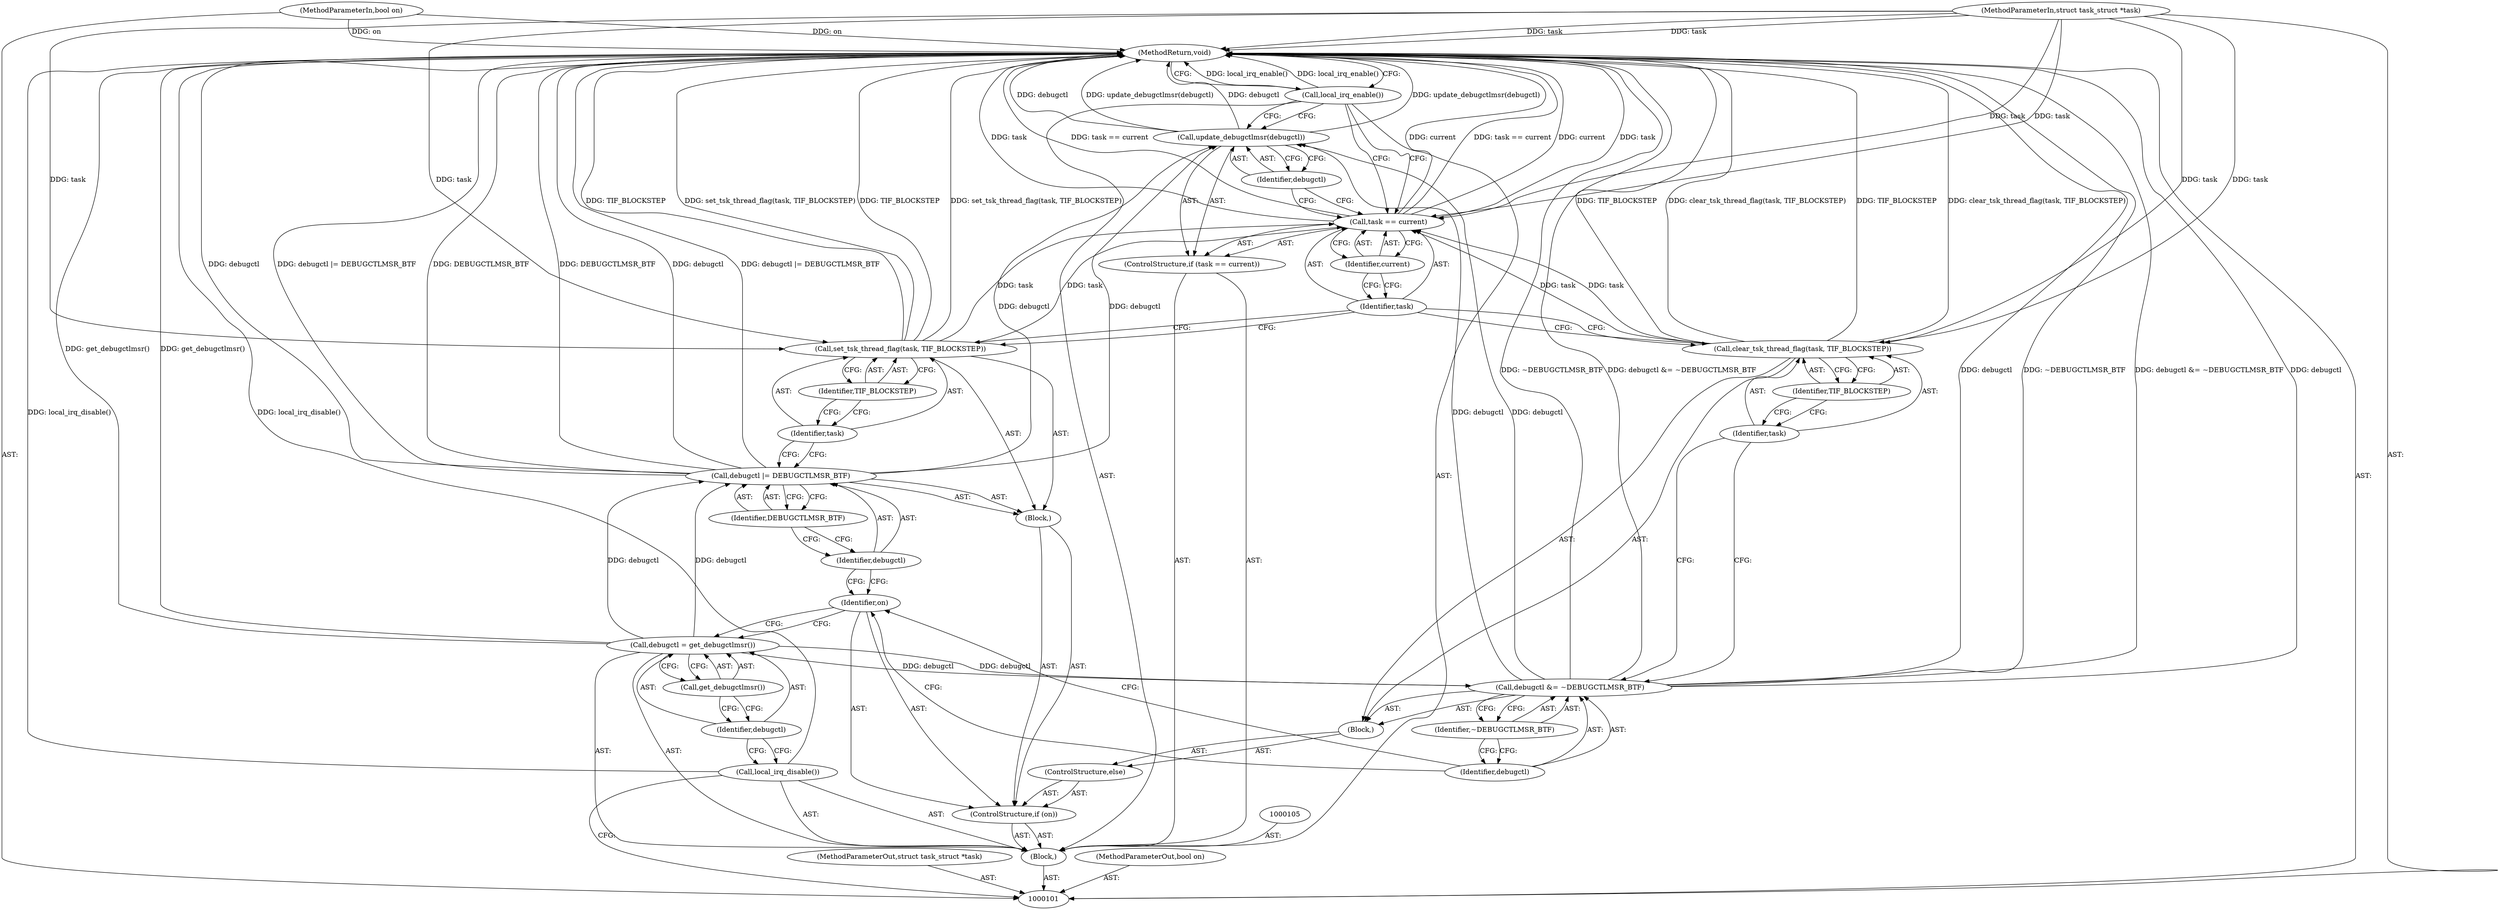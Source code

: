 digraph "0_linux_9899d11f654474d2d54ea52ceaa2a1f4db3abd68" {
"1000134" [label="(MethodReturn,void)"];
"1000102" [label="(MethodParameterIn,struct task_struct *task)"];
"1000184" [label="(MethodParameterOut,struct task_struct *task)"];
"1000103" [label="(MethodParameterIn,bool on)"];
"1000185" [label="(MethodParameterOut,bool on)"];
"1000106" [label="(Call,local_irq_disable())"];
"1000109" [label="(Call,get_debugctlmsr())"];
"1000107" [label="(Call,debugctl = get_debugctlmsr())"];
"1000108" [label="(Identifier,debugctl)"];
"1000110" [label="(ControlStructure,if (on))"];
"1000111" [label="(Identifier,on)"];
"1000112" [label="(Block,)"];
"1000115" [label="(Identifier,DEBUGCTLMSR_BTF)"];
"1000113" [label="(Call,debugctl |= DEBUGCTLMSR_BTF)"];
"1000114" [label="(Identifier,debugctl)"];
"1000116" [label="(Call,set_tsk_thread_flag(task, TIF_BLOCKSTEP))"];
"1000117" [label="(Identifier,task)"];
"1000118" [label="(Identifier,TIF_BLOCKSTEP)"];
"1000104" [label="(Block,)"];
"1000119" [label="(ControlStructure,else)"];
"1000120" [label="(Block,)"];
"1000123" [label="(Identifier,~DEBUGCTLMSR_BTF)"];
"1000121" [label="(Call,debugctl &= ~DEBUGCTLMSR_BTF)"];
"1000122" [label="(Identifier,debugctl)"];
"1000124" [label="(Call,clear_tsk_thread_flag(task, TIF_BLOCKSTEP))"];
"1000125" [label="(Identifier,task)"];
"1000126" [label="(Identifier,TIF_BLOCKSTEP)"];
"1000127" [label="(ControlStructure,if (task == current))"];
"1000130" [label="(Identifier,current)"];
"1000128" [label="(Call,task == current)"];
"1000129" [label="(Identifier,task)"];
"1000131" [label="(Call,update_debugctlmsr(debugctl))"];
"1000132" [label="(Identifier,debugctl)"];
"1000133" [label="(Call,local_irq_enable())"];
"1000134" -> "1000101"  [label="AST: "];
"1000134" -> "1000133"  [label="CFG: "];
"1000113" -> "1000134"  [label="DDG: debugctl"];
"1000113" -> "1000134"  [label="DDG: debugctl |= DEBUGCTLMSR_BTF"];
"1000113" -> "1000134"  [label="DDG: DEBUGCTLMSR_BTF"];
"1000116" -> "1000134"  [label="DDG: TIF_BLOCKSTEP"];
"1000116" -> "1000134"  [label="DDG: set_tsk_thread_flag(task, TIF_BLOCKSTEP)"];
"1000121" -> "1000134"  [label="DDG: debugctl"];
"1000121" -> "1000134"  [label="DDG: ~DEBUGCTLMSR_BTF"];
"1000121" -> "1000134"  [label="DDG: debugctl &= ~DEBUGCTLMSR_BTF"];
"1000128" -> "1000134"  [label="DDG: task == current"];
"1000128" -> "1000134"  [label="DDG: current"];
"1000128" -> "1000134"  [label="DDG: task"];
"1000124" -> "1000134"  [label="DDG: TIF_BLOCKSTEP"];
"1000124" -> "1000134"  [label="DDG: clear_tsk_thread_flag(task, TIF_BLOCKSTEP)"];
"1000131" -> "1000134"  [label="DDG: debugctl"];
"1000131" -> "1000134"  [label="DDG: update_debugctlmsr(debugctl)"];
"1000103" -> "1000134"  [label="DDG: on"];
"1000133" -> "1000134"  [label="DDG: local_irq_enable()"];
"1000102" -> "1000134"  [label="DDG: task"];
"1000106" -> "1000134"  [label="DDG: local_irq_disable()"];
"1000107" -> "1000134"  [label="DDG: get_debugctlmsr()"];
"1000102" -> "1000101"  [label="AST: "];
"1000102" -> "1000134"  [label="DDG: task"];
"1000102" -> "1000116"  [label="DDG: task"];
"1000102" -> "1000124"  [label="DDG: task"];
"1000102" -> "1000128"  [label="DDG: task"];
"1000184" -> "1000101"  [label="AST: "];
"1000103" -> "1000101"  [label="AST: "];
"1000103" -> "1000134"  [label="DDG: on"];
"1000185" -> "1000101"  [label="AST: "];
"1000106" -> "1000104"  [label="AST: "];
"1000106" -> "1000101"  [label="CFG: "];
"1000108" -> "1000106"  [label="CFG: "];
"1000106" -> "1000134"  [label="DDG: local_irq_disable()"];
"1000109" -> "1000107"  [label="AST: "];
"1000109" -> "1000108"  [label="CFG: "];
"1000107" -> "1000109"  [label="CFG: "];
"1000107" -> "1000104"  [label="AST: "];
"1000107" -> "1000109"  [label="CFG: "];
"1000108" -> "1000107"  [label="AST: "];
"1000109" -> "1000107"  [label="AST: "];
"1000111" -> "1000107"  [label="CFG: "];
"1000107" -> "1000134"  [label="DDG: get_debugctlmsr()"];
"1000107" -> "1000113"  [label="DDG: debugctl"];
"1000107" -> "1000121"  [label="DDG: debugctl"];
"1000108" -> "1000107"  [label="AST: "];
"1000108" -> "1000106"  [label="CFG: "];
"1000109" -> "1000108"  [label="CFG: "];
"1000110" -> "1000104"  [label="AST: "];
"1000111" -> "1000110"  [label="AST: "];
"1000112" -> "1000110"  [label="AST: "];
"1000119" -> "1000110"  [label="AST: "];
"1000111" -> "1000110"  [label="AST: "];
"1000111" -> "1000107"  [label="CFG: "];
"1000114" -> "1000111"  [label="CFG: "];
"1000122" -> "1000111"  [label="CFG: "];
"1000112" -> "1000110"  [label="AST: "];
"1000113" -> "1000112"  [label="AST: "];
"1000116" -> "1000112"  [label="AST: "];
"1000115" -> "1000113"  [label="AST: "];
"1000115" -> "1000114"  [label="CFG: "];
"1000113" -> "1000115"  [label="CFG: "];
"1000113" -> "1000112"  [label="AST: "];
"1000113" -> "1000115"  [label="CFG: "];
"1000114" -> "1000113"  [label="AST: "];
"1000115" -> "1000113"  [label="AST: "];
"1000117" -> "1000113"  [label="CFG: "];
"1000113" -> "1000134"  [label="DDG: debugctl"];
"1000113" -> "1000134"  [label="DDG: debugctl |= DEBUGCTLMSR_BTF"];
"1000113" -> "1000134"  [label="DDG: DEBUGCTLMSR_BTF"];
"1000107" -> "1000113"  [label="DDG: debugctl"];
"1000113" -> "1000131"  [label="DDG: debugctl"];
"1000114" -> "1000113"  [label="AST: "];
"1000114" -> "1000111"  [label="CFG: "];
"1000115" -> "1000114"  [label="CFG: "];
"1000116" -> "1000112"  [label="AST: "];
"1000116" -> "1000118"  [label="CFG: "];
"1000117" -> "1000116"  [label="AST: "];
"1000118" -> "1000116"  [label="AST: "];
"1000129" -> "1000116"  [label="CFG: "];
"1000116" -> "1000134"  [label="DDG: TIF_BLOCKSTEP"];
"1000116" -> "1000134"  [label="DDG: set_tsk_thread_flag(task, TIF_BLOCKSTEP)"];
"1000102" -> "1000116"  [label="DDG: task"];
"1000116" -> "1000128"  [label="DDG: task"];
"1000117" -> "1000116"  [label="AST: "];
"1000117" -> "1000113"  [label="CFG: "];
"1000118" -> "1000117"  [label="CFG: "];
"1000118" -> "1000116"  [label="AST: "];
"1000118" -> "1000117"  [label="CFG: "];
"1000116" -> "1000118"  [label="CFG: "];
"1000104" -> "1000101"  [label="AST: "];
"1000105" -> "1000104"  [label="AST: "];
"1000106" -> "1000104"  [label="AST: "];
"1000107" -> "1000104"  [label="AST: "];
"1000110" -> "1000104"  [label="AST: "];
"1000127" -> "1000104"  [label="AST: "];
"1000133" -> "1000104"  [label="AST: "];
"1000119" -> "1000110"  [label="AST: "];
"1000120" -> "1000119"  [label="AST: "];
"1000120" -> "1000119"  [label="AST: "];
"1000121" -> "1000120"  [label="AST: "];
"1000124" -> "1000120"  [label="AST: "];
"1000123" -> "1000121"  [label="AST: "];
"1000123" -> "1000122"  [label="CFG: "];
"1000121" -> "1000123"  [label="CFG: "];
"1000121" -> "1000120"  [label="AST: "];
"1000121" -> "1000123"  [label="CFG: "];
"1000122" -> "1000121"  [label="AST: "];
"1000123" -> "1000121"  [label="AST: "];
"1000125" -> "1000121"  [label="CFG: "];
"1000121" -> "1000134"  [label="DDG: debugctl"];
"1000121" -> "1000134"  [label="DDG: ~DEBUGCTLMSR_BTF"];
"1000121" -> "1000134"  [label="DDG: debugctl &= ~DEBUGCTLMSR_BTF"];
"1000107" -> "1000121"  [label="DDG: debugctl"];
"1000121" -> "1000131"  [label="DDG: debugctl"];
"1000122" -> "1000121"  [label="AST: "];
"1000122" -> "1000111"  [label="CFG: "];
"1000123" -> "1000122"  [label="CFG: "];
"1000124" -> "1000120"  [label="AST: "];
"1000124" -> "1000126"  [label="CFG: "];
"1000125" -> "1000124"  [label="AST: "];
"1000126" -> "1000124"  [label="AST: "];
"1000129" -> "1000124"  [label="CFG: "];
"1000124" -> "1000134"  [label="DDG: TIF_BLOCKSTEP"];
"1000124" -> "1000134"  [label="DDG: clear_tsk_thread_flag(task, TIF_BLOCKSTEP)"];
"1000102" -> "1000124"  [label="DDG: task"];
"1000124" -> "1000128"  [label="DDG: task"];
"1000125" -> "1000124"  [label="AST: "];
"1000125" -> "1000121"  [label="CFG: "];
"1000126" -> "1000125"  [label="CFG: "];
"1000126" -> "1000124"  [label="AST: "];
"1000126" -> "1000125"  [label="CFG: "];
"1000124" -> "1000126"  [label="CFG: "];
"1000127" -> "1000104"  [label="AST: "];
"1000128" -> "1000127"  [label="AST: "];
"1000131" -> "1000127"  [label="AST: "];
"1000130" -> "1000128"  [label="AST: "];
"1000130" -> "1000129"  [label="CFG: "];
"1000128" -> "1000130"  [label="CFG: "];
"1000128" -> "1000127"  [label="AST: "];
"1000128" -> "1000130"  [label="CFG: "];
"1000129" -> "1000128"  [label="AST: "];
"1000130" -> "1000128"  [label="AST: "];
"1000132" -> "1000128"  [label="CFG: "];
"1000133" -> "1000128"  [label="CFG: "];
"1000128" -> "1000134"  [label="DDG: task == current"];
"1000128" -> "1000134"  [label="DDG: current"];
"1000128" -> "1000134"  [label="DDG: task"];
"1000116" -> "1000128"  [label="DDG: task"];
"1000124" -> "1000128"  [label="DDG: task"];
"1000102" -> "1000128"  [label="DDG: task"];
"1000129" -> "1000128"  [label="AST: "];
"1000129" -> "1000116"  [label="CFG: "];
"1000129" -> "1000124"  [label="CFG: "];
"1000130" -> "1000129"  [label="CFG: "];
"1000131" -> "1000127"  [label="AST: "];
"1000131" -> "1000132"  [label="CFG: "];
"1000132" -> "1000131"  [label="AST: "];
"1000133" -> "1000131"  [label="CFG: "];
"1000131" -> "1000134"  [label="DDG: debugctl"];
"1000131" -> "1000134"  [label="DDG: update_debugctlmsr(debugctl)"];
"1000113" -> "1000131"  [label="DDG: debugctl"];
"1000121" -> "1000131"  [label="DDG: debugctl"];
"1000132" -> "1000131"  [label="AST: "];
"1000132" -> "1000128"  [label="CFG: "];
"1000131" -> "1000132"  [label="CFG: "];
"1000133" -> "1000104"  [label="AST: "];
"1000133" -> "1000131"  [label="CFG: "];
"1000133" -> "1000128"  [label="CFG: "];
"1000134" -> "1000133"  [label="CFG: "];
"1000133" -> "1000134"  [label="DDG: local_irq_enable()"];
}
